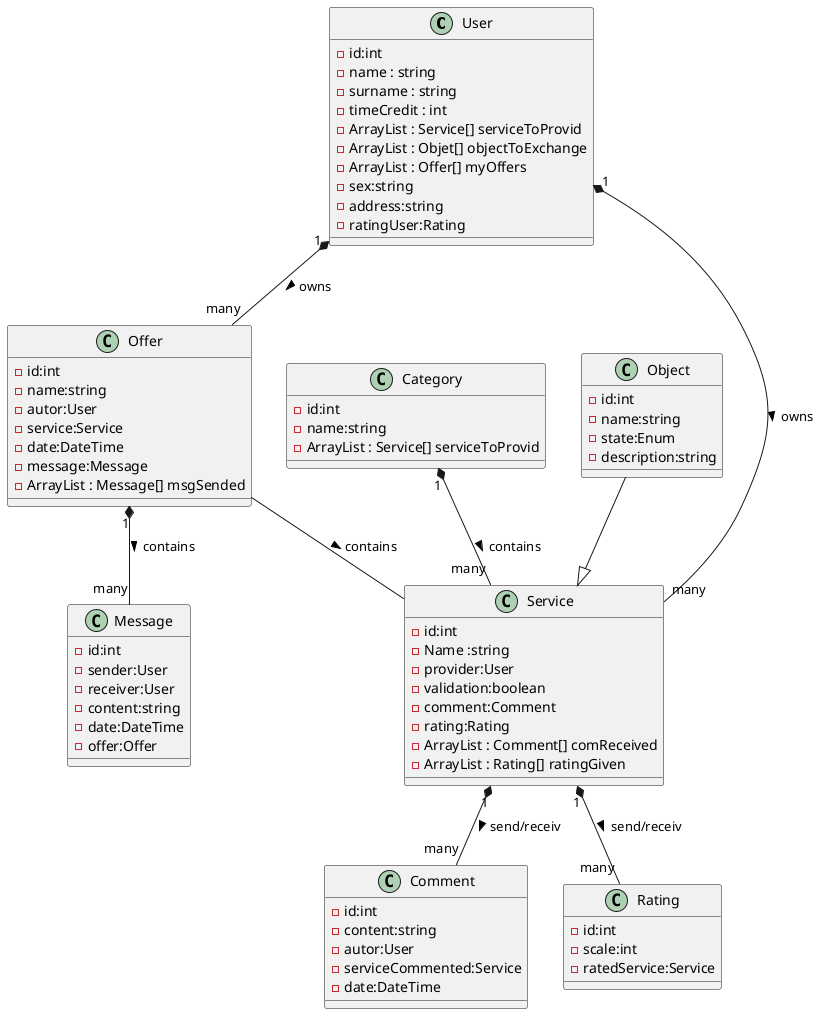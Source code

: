 @startuml
skinparam shadowing false
class User  {
    -id:int   
    -name : string
    -surname : string
   -timeCredit : int
   -ArrayList : Service[] serviceToProvid
   -ArrayList : Objet[] objectToExchange
   -ArrayList : Offer[] myOffers
   -sex:string
   -address:string
   -ratingUser:Rating
}
class Service {
    -id:int
    -Name :string
    -provider:User
    -validation:boolean
    -comment:Comment
    -rating:Rating
    -ArrayList : Comment[] comReceived
    -ArrayList : Rating[] ratingGiven
   
}
class Category{
    -id:int
    -name:string
    -ArrayList : Service[] serviceToProvid

}
class Message{
    -id:int
    -sender:User
    -receiver:User
    -content:string
    -date:DateTime
    -offer:Offer
}
class Object{
    -id:int
    -name:string
    -state:Enum
    -description:string
}
class Comment{
    -id:int
    -content:string
    -autor:User
    -serviceCommented:Service
    -date:DateTime

}
class Offer{
    -id:int
    -name:string
    -autor:User
    -service:Service
    -date:DateTime
    -message:Message
    -ArrayList : Message[] msgSended
  

}
Class Rating{
    -id:int
    -scale:int
    -ratedService:Service
    
}
User "1" *-- "many" Service : owns >

User "1" *-- "many" Offer : owns >
Offer"1" *--  "many" Message : contains >
Service "1" *-- "many" Comment : send/receiv >
Service "1" *-- "many" Rating : send/receiv >
Category "1" *-- "many" Service : contains >
Offer -- Service : contains >
Object --|> Service




@enduml